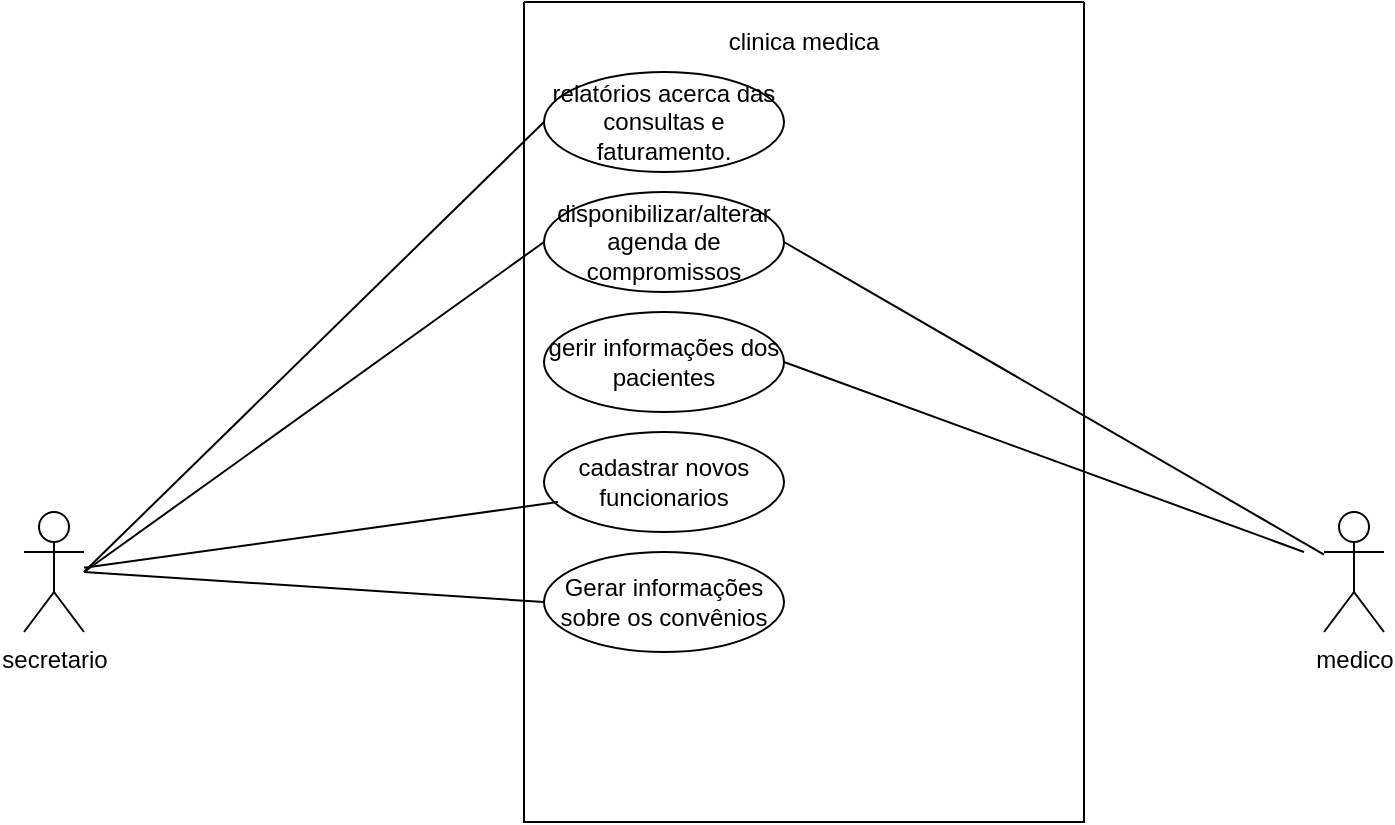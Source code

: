 <mxfile version="21.3.5" type="github">
  <diagram name="Página-1" id="7ZFkFAz9iX5EPi56Q5da">
    <mxGraphModel dx="834" dy="483" grid="1" gridSize="10" guides="1" tooltips="1" connect="1" arrows="1" fold="1" page="1" pageScale="1" pageWidth="827" pageHeight="1169" math="0" shadow="0">
      <root>
        <mxCell id="0" />
        <mxCell id="1" parent="0" />
        <mxCell id="3UQKpk68wU8RZs8VAPkV-1" value="" style="swimlane;startSize=0;" vertex="1" parent="1">
          <mxGeometry x="310" y="175" width="280" height="410" as="geometry" />
        </mxCell>
        <mxCell id="3UQKpk68wU8RZs8VAPkV-5" value="cadastrar novos funcionarios" style="ellipse;whiteSpace=wrap;html=1;" vertex="1" parent="3UQKpk68wU8RZs8VAPkV-1">
          <mxGeometry x="10" y="215" width="120" height="50" as="geometry" />
        </mxCell>
        <mxCell id="3UQKpk68wU8RZs8VAPkV-8" value="gerir informações dos pacientes" style="ellipse;whiteSpace=wrap;html=1;" vertex="1" parent="3UQKpk68wU8RZs8VAPkV-1">
          <mxGeometry x="10" y="155" width="120" height="50" as="geometry" />
        </mxCell>
        <mxCell id="3UQKpk68wU8RZs8VAPkV-9" value="disponibilizar/alterar agenda de compromissos" style="ellipse;whiteSpace=wrap;html=1;" vertex="1" parent="3UQKpk68wU8RZs8VAPkV-1">
          <mxGeometry x="10" y="95" width="120" height="50" as="geometry" />
        </mxCell>
        <mxCell id="3UQKpk68wU8RZs8VAPkV-14" value="relatórios acerca das consultas e faturamento." style="ellipse;whiteSpace=wrap;html=1;" vertex="1" parent="3UQKpk68wU8RZs8VAPkV-1">
          <mxGeometry x="10" y="35" width="120" height="50" as="geometry" />
        </mxCell>
        <mxCell id="3UQKpk68wU8RZs8VAPkV-21" value="clinica medica" style="text;html=1;strokeColor=none;fillColor=none;align=center;verticalAlign=middle;whiteSpace=wrap;rounded=0;" vertex="1" parent="3UQKpk68wU8RZs8VAPkV-1">
          <mxGeometry x="97" y="5" width="86" height="30" as="geometry" />
        </mxCell>
        <mxCell id="3UQKpk68wU8RZs8VAPkV-22" value="Gerar informações sobre os convênios" style="ellipse;whiteSpace=wrap;html=1;" vertex="1" parent="3UQKpk68wU8RZs8VAPkV-1">
          <mxGeometry x="10" y="275" width="120" height="50" as="geometry" />
        </mxCell>
        <mxCell id="3UQKpk68wU8RZs8VAPkV-2" value="medico" style="shape=umlActor;verticalLabelPosition=bottom;verticalAlign=top;html=1;outlineConnect=0;" vertex="1" parent="1">
          <mxGeometry x="710" y="430" width="30" height="60" as="geometry" />
        </mxCell>
        <mxCell id="3UQKpk68wU8RZs8VAPkV-3" value="secretario" style="shape=umlActor;verticalLabelPosition=bottom;verticalAlign=top;html=1;outlineConnect=0;" vertex="1" parent="1">
          <mxGeometry x="60" y="430" width="30" height="60" as="geometry" />
        </mxCell>
        <mxCell id="3UQKpk68wU8RZs8VAPkV-15" value="" style="endArrow=none;html=1;rounded=0;entryX=0.058;entryY=0.7;entryDx=0;entryDy=0;entryPerimeter=0;" edge="1" parent="1" source="3UQKpk68wU8RZs8VAPkV-3" target="3UQKpk68wU8RZs8VAPkV-5">
          <mxGeometry width="50" height="50" relative="1" as="geometry">
            <mxPoint x="380" y="440" as="sourcePoint" />
            <mxPoint x="430" y="390" as="targetPoint" />
          </mxGeometry>
        </mxCell>
        <mxCell id="3UQKpk68wU8RZs8VAPkV-17" value="" style="endArrow=none;html=1;rounded=0;entryX=0;entryY=0.5;entryDx=0;entryDy=0;" edge="1" parent="1" target="3UQKpk68wU8RZs8VAPkV-9">
          <mxGeometry width="50" height="50" relative="1" as="geometry">
            <mxPoint x="90" y="460" as="sourcePoint" />
            <mxPoint x="330" y="425" as="targetPoint" />
          </mxGeometry>
        </mxCell>
        <mxCell id="3UQKpk68wU8RZs8VAPkV-18" value="" style="endArrow=none;html=1;rounded=0;entryX=0;entryY=0.5;entryDx=0;entryDy=0;" edge="1" parent="1" target="3UQKpk68wU8RZs8VAPkV-14">
          <mxGeometry width="50" height="50" relative="1" as="geometry">
            <mxPoint x="90" y="460" as="sourcePoint" />
            <mxPoint x="330" y="345" as="targetPoint" />
          </mxGeometry>
        </mxCell>
        <mxCell id="3UQKpk68wU8RZs8VAPkV-19" value="" style="endArrow=none;html=1;rounded=0;entryX=1;entryY=0.5;entryDx=0;entryDy=0;" edge="1" parent="1" source="3UQKpk68wU8RZs8VAPkV-2" target="3UQKpk68wU8RZs8VAPkV-9">
          <mxGeometry width="50" height="50" relative="1" as="geometry">
            <mxPoint x="100" y="470" as="sourcePoint" />
            <mxPoint x="330" y="275" as="targetPoint" />
          </mxGeometry>
        </mxCell>
        <mxCell id="3UQKpk68wU8RZs8VAPkV-20" value="" style="endArrow=none;html=1;rounded=0;entryX=1;entryY=0.5;entryDx=0;entryDy=0;" edge="1" parent="1" target="3UQKpk68wU8RZs8VAPkV-8">
          <mxGeometry width="50" height="50" relative="1" as="geometry">
            <mxPoint x="700" y="450" as="sourcePoint" />
            <mxPoint x="330" y="345" as="targetPoint" />
          </mxGeometry>
        </mxCell>
        <mxCell id="3UQKpk68wU8RZs8VAPkV-23" value="" style="endArrow=none;html=1;rounded=0;entryX=0;entryY=0.5;entryDx=0;entryDy=0;" edge="1" parent="1" target="3UQKpk68wU8RZs8VAPkV-22">
          <mxGeometry width="50" height="50" relative="1" as="geometry">
            <mxPoint x="90" y="460" as="sourcePoint" />
            <mxPoint x="337" y="435" as="targetPoint" />
          </mxGeometry>
        </mxCell>
      </root>
    </mxGraphModel>
  </diagram>
</mxfile>
